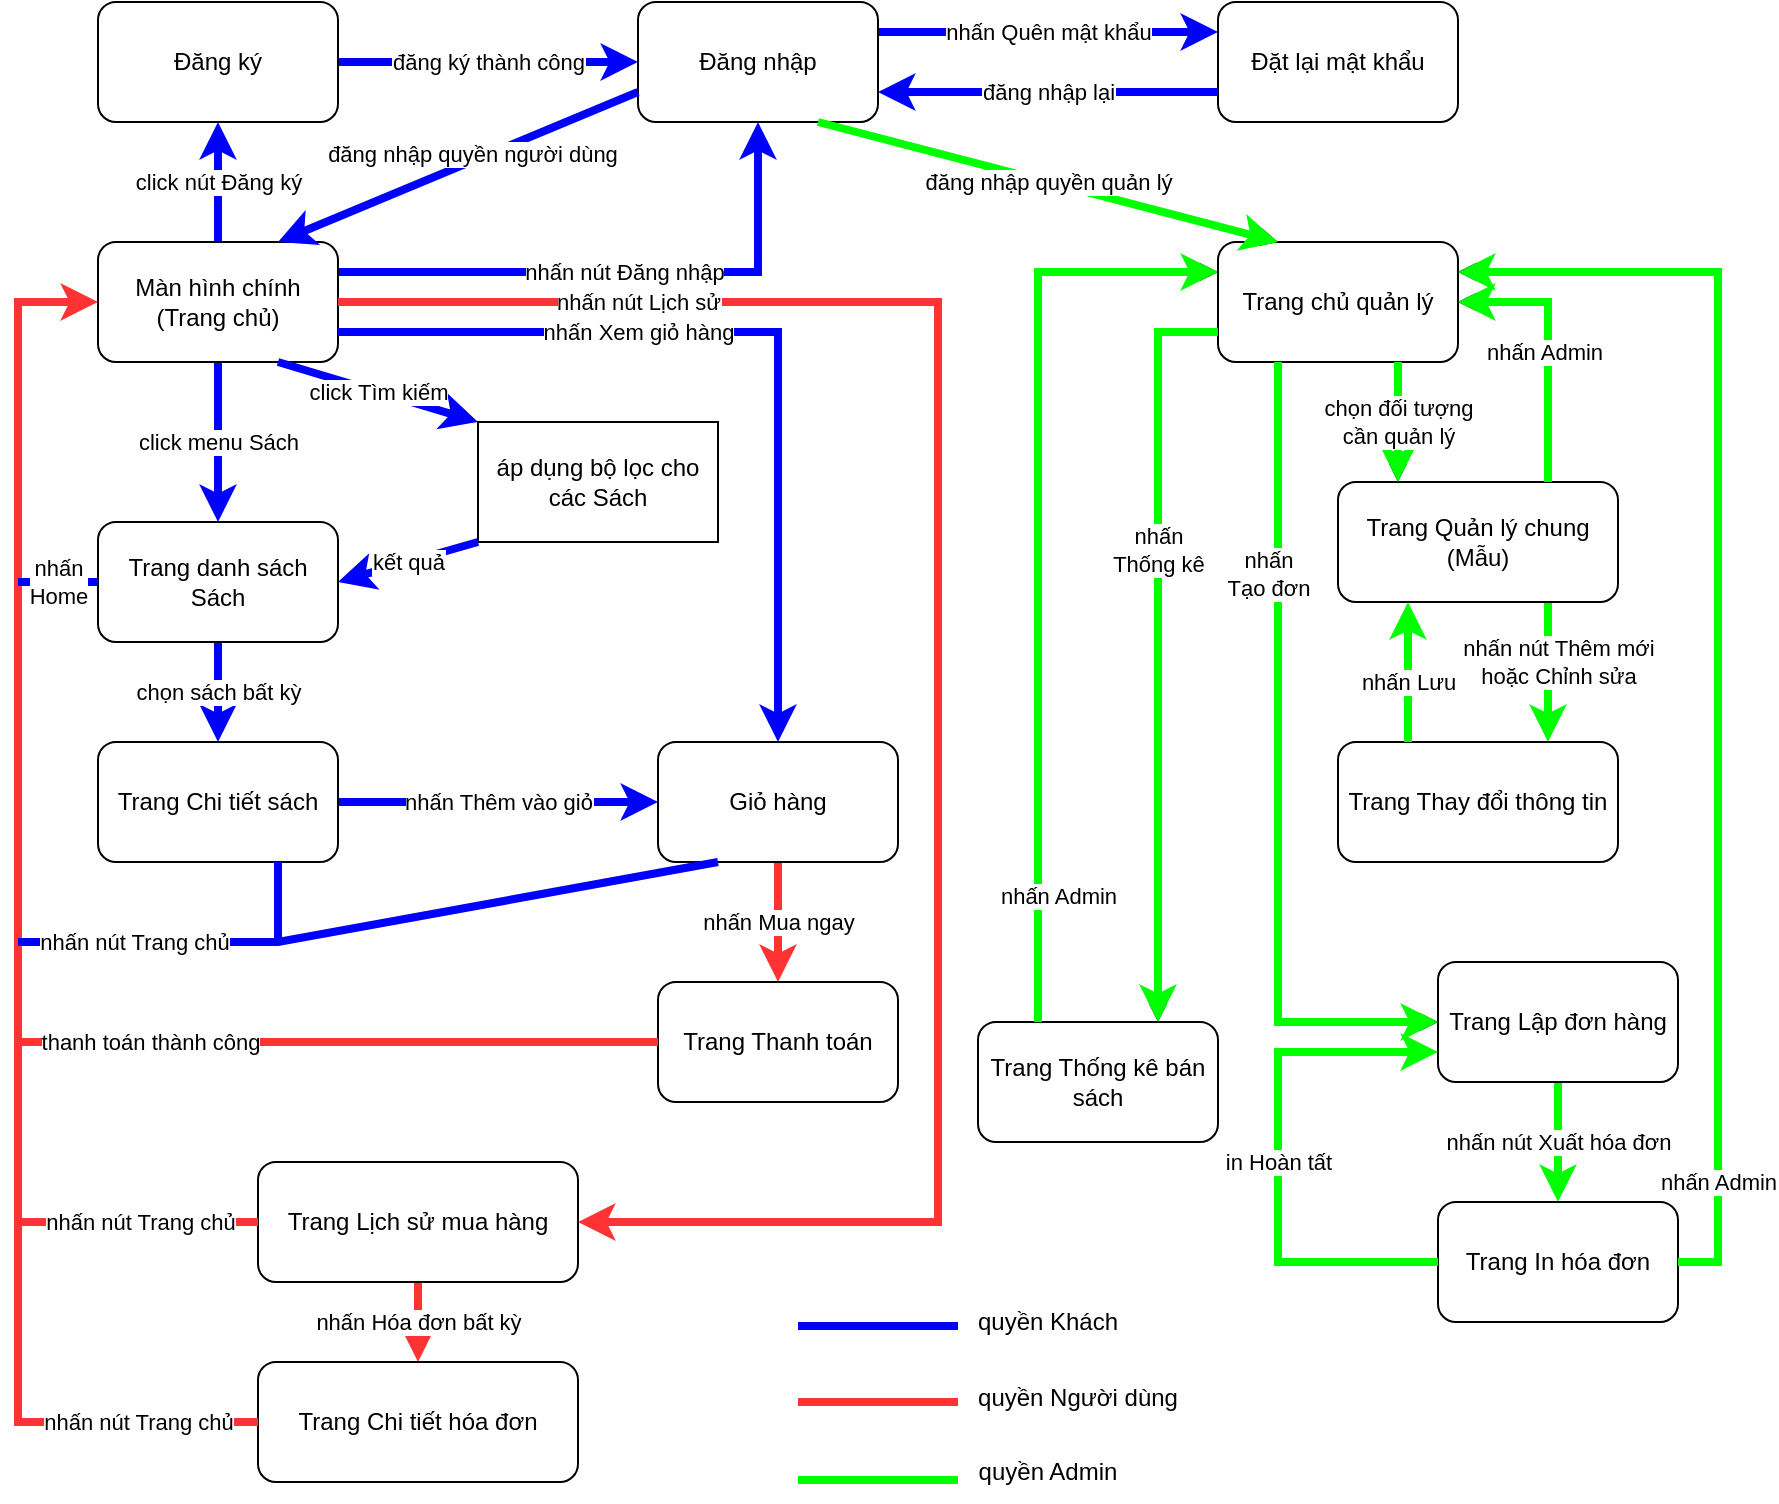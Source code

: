 <mxfile version="20.3.7" type="github">
  <diagram id="xaZp0-lInEIS3_UVOU08" name="Page-1">
    <mxGraphModel dx="976" dy="587" grid="1" gridSize="10" guides="1" tooltips="1" connect="1" arrows="1" fold="1" page="1" pageScale="1" pageWidth="850" pageHeight="1100" math="0" shadow="0">
      <root>
        <mxCell id="0" />
        <mxCell id="1" parent="0" />
        <mxCell id="3wHPNTOYspx9za74J0Ks-7" value="nhấn nút Đăng nhập" style="edgeStyle=orthogonalEdgeStyle;rounded=0;orthogonalLoop=1;jettySize=auto;html=1;exitX=1;exitY=0.25;exitDx=0;exitDy=0;strokeColor=#0000FF;strokeWidth=4;" parent="1" source="3wHPNTOYspx9za74J0Ks-2" target="3wHPNTOYspx9za74J0Ks-3" edge="1">
          <mxGeometry relative="1" as="geometry" />
        </mxCell>
        <mxCell id="3wHPNTOYspx9za74J0Ks-9" value="click nút Đăng ký" style="edgeStyle=orthogonalEdgeStyle;rounded=0;orthogonalLoop=1;jettySize=auto;html=1;strokeColor=#0000FF;strokeWidth=4;" parent="1" source="3wHPNTOYspx9za74J0Ks-2" target="3wHPNTOYspx9za74J0Ks-5" edge="1">
          <mxGeometry relative="1" as="geometry" />
        </mxCell>
        <mxCell id="3wHPNTOYspx9za74J0Ks-16" value="click menu Sách" style="edgeStyle=orthogonalEdgeStyle;rounded=0;orthogonalLoop=1;jettySize=auto;html=1;strokeColor=#0000FF;strokeWidth=4;" parent="1" source="3wHPNTOYspx9za74J0Ks-2" target="3wHPNTOYspx9za74J0Ks-6" edge="1">
          <mxGeometry relative="1" as="geometry" />
        </mxCell>
        <mxCell id="3wHPNTOYspx9za74J0Ks-2" value="Màn hình chính&lt;br&gt;(Trang chủ)" style="rounded=1;whiteSpace=wrap;html=1;" parent="1" vertex="1">
          <mxGeometry x="50" y="210" width="120" height="60" as="geometry" />
        </mxCell>
        <mxCell id="3wHPNTOYspx9za74J0Ks-11" value="nhấn Quên mật khẩu" style="edgeStyle=orthogonalEdgeStyle;rounded=0;orthogonalLoop=1;jettySize=auto;html=1;entryX=0;entryY=0.25;entryDx=0;entryDy=0;exitX=1;exitY=0.25;exitDx=0;exitDy=0;strokeColor=#0000FF;strokeWidth=4;" parent="1" source="3wHPNTOYspx9za74J0Ks-3" target="3wHPNTOYspx9za74J0Ks-4" edge="1">
          <mxGeometry relative="1" as="geometry" />
        </mxCell>
        <mxCell id="3wHPNTOYspx9za74J0Ks-3" value="Đăng nhập" style="rounded=1;whiteSpace=wrap;html=1;" parent="1" vertex="1">
          <mxGeometry x="320" y="90" width="120" height="60" as="geometry" />
        </mxCell>
        <mxCell id="3wHPNTOYspx9za74J0Ks-4" value="Đặt lại mật khẩu" style="rounded=1;whiteSpace=wrap;html=1;" parent="1" vertex="1">
          <mxGeometry x="610" y="90" width="120" height="60" as="geometry" />
        </mxCell>
        <mxCell id="3wHPNTOYspx9za74J0Ks-10" value="đăng ký thành công" style="edgeStyle=orthogonalEdgeStyle;rounded=0;orthogonalLoop=1;jettySize=auto;html=1;strokeColor=#0000FF;strokeWidth=4;" parent="1" source="3wHPNTOYspx9za74J0Ks-5" target="3wHPNTOYspx9za74J0Ks-3" edge="1">
          <mxGeometry relative="1" as="geometry" />
        </mxCell>
        <mxCell id="3wHPNTOYspx9za74J0Ks-5" value="Đăng ký" style="rounded=1;whiteSpace=wrap;html=1;" parent="1" vertex="1">
          <mxGeometry x="50" y="90" width="120" height="60" as="geometry" />
        </mxCell>
        <mxCell id="3wHPNTOYspx9za74J0Ks-22" value="chọn sách bất kỳ" style="edgeStyle=orthogonalEdgeStyle;rounded=0;orthogonalLoop=1;jettySize=auto;html=1;strokeColor=#0000FF;strokeWidth=4;" parent="1" source="3wHPNTOYspx9za74J0Ks-6" target="3wHPNTOYspx9za74J0Ks-21" edge="1">
          <mxGeometry relative="1" as="geometry" />
        </mxCell>
        <mxCell id="3wHPNTOYspx9za74J0Ks-6" value="Trang danh sách Sách" style="rounded=1;whiteSpace=wrap;html=1;" parent="1" vertex="1">
          <mxGeometry x="50" y="350" width="120" height="60" as="geometry" />
        </mxCell>
        <mxCell id="3wHPNTOYspx9za74J0Ks-8" value="đăng nhập quyền người dùng" style="endArrow=classic;html=1;rounded=0;exitX=0;exitY=0.75;exitDx=0;exitDy=0;entryX=0.75;entryY=0;entryDx=0;entryDy=0;strokeColor=#0000FF;strokeWidth=4;" parent="1" source="3wHPNTOYspx9za74J0Ks-3" target="3wHPNTOYspx9za74J0Ks-2" edge="1">
          <mxGeometry x="-0.092" y="-3" width="50" height="50" relative="1" as="geometry">
            <mxPoint x="400" y="320" as="sourcePoint" />
            <mxPoint x="450" y="270" as="targetPoint" />
            <Array as="points" />
            <mxPoint as="offset" />
          </mxGeometry>
        </mxCell>
        <mxCell id="3wHPNTOYspx9za74J0Ks-12" value="đăng nhập lại" style="endArrow=classic;html=1;rounded=0;entryX=1;entryY=0.75;entryDx=0;entryDy=0;exitX=0;exitY=0.75;exitDx=0;exitDy=0;strokeColor=#0000FF;strokeWidth=4;" parent="1" source="3wHPNTOYspx9za74J0Ks-4" target="3wHPNTOYspx9za74J0Ks-3" edge="1">
          <mxGeometry width="50" height="50" relative="1" as="geometry">
            <mxPoint x="400" y="320" as="sourcePoint" />
            <mxPoint x="450" y="270" as="targetPoint" />
          </mxGeometry>
        </mxCell>
        <mxCell id="3wHPNTOYspx9za74J0Ks-13" value="Trang chủ quản lý" style="rounded=1;whiteSpace=wrap;html=1;" parent="1" vertex="1">
          <mxGeometry x="610" y="210" width="120" height="60" as="geometry" />
        </mxCell>
        <mxCell id="3wHPNTOYspx9za74J0Ks-14" value="đăng nhập quyền quản lý" style="endArrow=classic;html=1;rounded=0;exitX=0.75;exitY=1;exitDx=0;exitDy=0;entryX=0.25;entryY=0;entryDx=0;entryDy=0;" parent="1" source="3wHPNTOYspx9za74J0Ks-3" target="3wHPNTOYspx9za74J0Ks-13" edge="1">
          <mxGeometry width="50" height="50" relative="1" as="geometry">
            <mxPoint x="420" y="340" as="sourcePoint" />
            <mxPoint x="470" y="290" as="targetPoint" />
          </mxGeometry>
        </mxCell>
        <mxCell id="3wHPNTOYspx9za74J0Ks-17" value="áp dụng bộ lọc cho các Sách" style="rounded=0;whiteSpace=wrap;html=1;" parent="1" vertex="1">
          <mxGeometry x="240" y="300" width="120" height="60" as="geometry" />
        </mxCell>
        <mxCell id="3wHPNTOYspx9za74J0Ks-18" value="click Tìm kiếm" style="endArrow=classic;html=1;rounded=0;exitX=0.75;exitY=1;exitDx=0;exitDy=0;entryX=0;entryY=0;entryDx=0;entryDy=0;strokeColor=#0000FF;strokeWidth=4;" parent="1" source="3wHPNTOYspx9za74J0Ks-2" target="3wHPNTOYspx9za74J0Ks-17" edge="1">
          <mxGeometry width="50" height="50" relative="1" as="geometry">
            <mxPoint x="400" y="310" as="sourcePoint" />
            <mxPoint x="450" y="260" as="targetPoint" />
          </mxGeometry>
        </mxCell>
        <mxCell id="3wHPNTOYspx9za74J0Ks-20" value="kết quả" style="endArrow=classic;html=1;rounded=0;exitX=0;exitY=1;exitDx=0;exitDy=0;entryX=1;entryY=0.5;entryDx=0;entryDy=0;strokeColor=#0000FF;strokeWidth=4;" parent="1" source="3wHPNTOYspx9za74J0Ks-17" target="3wHPNTOYspx9za74J0Ks-6" edge="1">
          <mxGeometry width="50" height="50" relative="1" as="geometry">
            <mxPoint x="400" y="310" as="sourcePoint" />
            <mxPoint x="450" y="260" as="targetPoint" />
          </mxGeometry>
        </mxCell>
        <mxCell id="3wHPNTOYspx9za74J0Ks-24" value="nhấn Thêm vào giỏ" style="edgeStyle=orthogonalEdgeStyle;rounded=0;orthogonalLoop=1;jettySize=auto;html=1;strokeColor=#0000FF;strokeWidth=4;" parent="1" source="3wHPNTOYspx9za74J0Ks-21" target="3wHPNTOYspx9za74J0Ks-23" edge="1">
          <mxGeometry relative="1" as="geometry" />
        </mxCell>
        <mxCell id="3wHPNTOYspx9za74J0Ks-21" value="Trang Chi tiết sách" style="rounded=1;whiteSpace=wrap;html=1;" parent="1" vertex="1">
          <mxGeometry x="50" y="460" width="120" height="60" as="geometry" />
        </mxCell>
        <mxCell id="3wHPNTOYspx9za74J0Ks-27" value="nhấn Mua ngay" style="edgeStyle=orthogonalEdgeStyle;rounded=0;orthogonalLoop=1;jettySize=auto;html=1;strokeColor=#FF3333;strokeWidth=4;" parent="1" source="3wHPNTOYspx9za74J0Ks-23" target="3wHPNTOYspx9za74J0Ks-26" edge="1">
          <mxGeometry relative="1" as="geometry" />
        </mxCell>
        <mxCell id="3wHPNTOYspx9za74J0Ks-23" value="Giỏ hàng" style="rounded=1;whiteSpace=wrap;html=1;" parent="1" vertex="1">
          <mxGeometry x="330" y="460" width="120" height="60" as="geometry" />
        </mxCell>
        <mxCell id="3wHPNTOYspx9za74J0Ks-25" value="nhấn Xem giỏ hàng" style="endArrow=classic;html=1;rounded=0;exitX=1;exitY=0.75;exitDx=0;exitDy=0;entryX=0.5;entryY=0;entryDx=0;entryDy=0;strokeColor=#0000FF;strokeWidth=4;" parent="1" source="3wHPNTOYspx9za74J0Ks-2" target="3wHPNTOYspx9za74J0Ks-23" edge="1">
          <mxGeometry x="-0.294" width="50" height="50" relative="1" as="geometry">
            <mxPoint x="400" y="410" as="sourcePoint" />
            <mxPoint x="450" y="360" as="targetPoint" />
            <Array as="points">
              <mxPoint x="390" y="255" />
            </Array>
            <mxPoint as="offset" />
          </mxGeometry>
        </mxCell>
        <mxCell id="3wHPNTOYspx9za74J0Ks-26" value="Trang Thanh toán" style="rounded=1;whiteSpace=wrap;html=1;" parent="1" vertex="1">
          <mxGeometry x="330" y="580" width="120" height="60" as="geometry" />
        </mxCell>
        <mxCell id="3wHPNTOYspx9za74J0Ks-28" value="thanh toán thành công" style="endArrow=classic;html=1;rounded=0;exitX=0;exitY=0.5;exitDx=0;exitDy=0;entryX=0;entryY=0.5;entryDx=0;entryDy=0;strokeColor=#FF3333;strokeWidth=4;" parent="1" source="3wHPNTOYspx9za74J0Ks-26" target="3wHPNTOYspx9za74J0Ks-2" edge="1">
          <mxGeometry x="-0.304" width="50" height="50" relative="1" as="geometry">
            <mxPoint x="400" y="510" as="sourcePoint" />
            <mxPoint x="450" y="460" as="targetPoint" />
            <Array as="points">
              <mxPoint x="10" y="610" />
              <mxPoint x="10" y="240" />
            </Array>
            <mxPoint as="offset" />
          </mxGeometry>
        </mxCell>
        <mxCell id="3wHPNTOYspx9za74J0Ks-32" value="nhấn nút Trang chủ" style="endArrow=none;html=1;rounded=0;exitX=0.25;exitY=1;exitDx=0;exitDy=0;strokeColor=#0000FF;strokeWidth=4;" parent="1" source="3wHPNTOYspx9za74J0Ks-23" edge="1">
          <mxGeometry x="0.673" width="50" height="50" relative="1" as="geometry">
            <mxPoint x="420" y="510" as="sourcePoint" />
            <mxPoint x="10" y="560" as="targetPoint" />
            <Array as="points">
              <mxPoint x="140" y="560" />
            </Array>
            <mxPoint as="offset" />
          </mxGeometry>
        </mxCell>
        <mxCell id="3wHPNTOYspx9za74J0Ks-33" value="" style="endArrow=none;html=1;rounded=0;exitX=0.75;exitY=1;exitDx=0;exitDy=0;strokeColor=#0000FF;strokeWidth=4;" parent="1" source="3wHPNTOYspx9za74J0Ks-21" edge="1">
          <mxGeometry width="50" height="50" relative="1" as="geometry">
            <mxPoint x="420" y="510" as="sourcePoint" />
            <mxPoint x="140" y="560" as="targetPoint" />
            <Array as="points">
              <mxPoint x="140" y="560" />
            </Array>
          </mxGeometry>
        </mxCell>
        <mxCell id="3wHPNTOYspx9za74J0Ks-35" value="nhấn&lt;br&gt;Home" style="endArrow=none;html=1;rounded=0;exitX=0;exitY=0.5;exitDx=0;exitDy=0;strokeColor=#0000FF;strokeWidth=4;" parent="1" source="3wHPNTOYspx9za74J0Ks-6" edge="1">
          <mxGeometry width="50" height="50" relative="1" as="geometry">
            <mxPoint x="420" y="410" as="sourcePoint" />
            <mxPoint x="10" y="380" as="targetPoint" />
            <mxPoint as="offset" />
          </mxGeometry>
        </mxCell>
        <mxCell id="3wHPNTOYspx9za74J0Ks-40" value="nhấn Hóa đơn bất kỳ" style="edgeStyle=orthogonalEdgeStyle;rounded=0;orthogonalLoop=1;jettySize=auto;html=1;strokeWidth=4;strokeColor=#FF3333;" parent="1" source="3wHPNTOYspx9za74J0Ks-38" target="3wHPNTOYspx9za74J0Ks-39" edge="1">
          <mxGeometry relative="1" as="geometry" />
        </mxCell>
        <mxCell id="3wHPNTOYspx9za74J0Ks-38" value="Trang Lịch sử mua hàng" style="rounded=1;whiteSpace=wrap;html=1;" parent="1" vertex="1">
          <mxGeometry x="130" y="670" width="160" height="60" as="geometry" />
        </mxCell>
        <mxCell id="3wHPNTOYspx9za74J0Ks-39" value="Trang Chi tiết hóa đơn" style="rounded=1;whiteSpace=wrap;html=1;" parent="1" vertex="1">
          <mxGeometry x="130" y="770" width="160" height="60" as="geometry" />
        </mxCell>
        <mxCell id="3wHPNTOYspx9za74J0Ks-41" value="nhấn nút Lịch sử" style="endArrow=classic;html=1;rounded=0;exitX=1;exitY=0.5;exitDx=0;exitDy=0;entryX=1;entryY=0.5;entryDx=0;entryDy=0;strokeColor=#FF3333;strokeWidth=4;" parent="1" source="3wHPNTOYspx9za74J0Ks-2" target="3wHPNTOYspx9za74J0Ks-38" edge="1">
          <mxGeometry x="-0.681" width="50" height="50" relative="1" as="geometry">
            <mxPoint x="410" y="470" as="sourcePoint" />
            <mxPoint x="460" y="420" as="targetPoint" />
            <Array as="points">
              <mxPoint x="470" y="240" />
              <mxPoint x="470" y="700" />
            </Array>
            <mxPoint as="offset" />
          </mxGeometry>
        </mxCell>
        <mxCell id="3wHPNTOYspx9za74J0Ks-42" value="nhấn nút Trang chủ" style="endArrow=none;html=1;rounded=0;entryX=0;entryY=0.5;entryDx=0;entryDy=0;strokeColor=#FF3333;strokeWidth=4;" parent="1" target="3wHPNTOYspx9za74J0Ks-39" edge="1">
          <mxGeometry x="0.613" width="50" height="50" relative="1" as="geometry">
            <mxPoint x="10" y="610" as="sourcePoint" />
            <mxPoint x="290" y="620" as="targetPoint" />
            <Array as="points">
              <mxPoint x="10" y="800" />
            </Array>
            <mxPoint as="offset" />
          </mxGeometry>
        </mxCell>
        <mxCell id="3wHPNTOYspx9za74J0Ks-43" value="" style="endArrow=none;html=1;rounded=0;exitX=0;exitY=0.5;exitDx=0;exitDy=0;strokeColor=#FF3333;strokeWidth=4;" parent="1" source="3wHPNTOYspx9za74J0Ks-38" edge="1">
          <mxGeometry width="50" height="50" relative="1" as="geometry">
            <mxPoint x="240" y="670" as="sourcePoint" />
            <mxPoint x="10" y="700" as="targetPoint" />
          </mxGeometry>
        </mxCell>
        <mxCell id="3wHPNTOYspx9za74J0Ks-44" value="nhấn nút Trang chủ" style="edgeLabel;html=1;align=center;verticalAlign=middle;resizable=0;points=[];" parent="3wHPNTOYspx9za74J0Ks-43" vertex="1" connectable="0">
          <mxGeometry x="-0.34" y="2" relative="1" as="geometry">
            <mxPoint x="-20" y="-2" as="offset" />
          </mxGeometry>
        </mxCell>
        <mxCell id="3wHPNTOYspx9za74J0Ks-51" value="Trang Thống kê bán sách" style="rounded=1;whiteSpace=wrap;html=1;" parent="1" vertex="1">
          <mxGeometry x="490" y="600" width="120" height="60" as="geometry" />
        </mxCell>
        <mxCell id="3wHPNTOYspx9za74J0Ks-54" value="nhấn nút Xuất hóa đơn" style="edgeStyle=orthogonalEdgeStyle;rounded=0;orthogonalLoop=1;jettySize=auto;html=1;strokeColor=#00FF00;strokeWidth=4;" parent="1" source="3wHPNTOYspx9za74J0Ks-52" target="3wHPNTOYspx9za74J0Ks-53" edge="1">
          <mxGeometry relative="1" as="geometry" />
        </mxCell>
        <mxCell id="3wHPNTOYspx9za74J0Ks-52" value="Trang Lập đơn hàng" style="rounded=1;whiteSpace=wrap;html=1;" parent="1" vertex="1">
          <mxGeometry x="720" y="570" width="120" height="60" as="geometry" />
        </mxCell>
        <mxCell id="3wHPNTOYspx9za74J0Ks-53" value="Trang In hóa đơn" style="whiteSpace=wrap;html=1;rounded=1;" parent="1" vertex="1">
          <mxGeometry x="720" y="690" width="120" height="60" as="geometry" />
        </mxCell>
        <mxCell id="3wHPNTOYspx9za74J0Ks-72" value="nhấn nút Thêm mới&lt;br&gt;hoặc Chỉnh sửa" style="edgeStyle=orthogonalEdgeStyle;rounded=0;orthogonalLoop=1;jettySize=auto;html=1;exitX=0.75;exitY=1;exitDx=0;exitDy=0;entryX=0.75;entryY=0;entryDx=0;entryDy=0;strokeColor=#00FF00;strokeWidth=4;" parent="1" source="3wHPNTOYspx9za74J0Ks-55" target="3wHPNTOYspx9za74J0Ks-64" edge="1">
          <mxGeometry x="-0.143" y="5" relative="1" as="geometry">
            <mxPoint as="offset" />
          </mxGeometry>
        </mxCell>
        <mxCell id="3wHPNTOYspx9za74J0Ks-55" value="Trang Quản lý chung (Mẫu)" style="rounded=1;whiteSpace=wrap;html=1;" parent="1" vertex="1">
          <mxGeometry x="670" y="330" width="140" height="60" as="geometry" />
        </mxCell>
        <mxCell id="3wHPNTOYspx9za74J0Ks-56" value="" style="endArrow=classic;html=1;rounded=0;exitX=0;exitY=0.75;exitDx=0;exitDy=0;entryX=0.75;entryY=0;entryDx=0;entryDy=0;" parent="1" source="3wHPNTOYspx9za74J0Ks-13" target="3wHPNTOYspx9za74J0Ks-51" edge="1">
          <mxGeometry width="50" height="50" relative="1" as="geometry">
            <mxPoint x="550" y="450" as="sourcePoint" />
            <mxPoint x="600" y="400" as="targetPoint" />
            <Array as="points">
              <mxPoint x="580" y="255" />
              <mxPoint x="580" y="520" />
            </Array>
          </mxGeometry>
        </mxCell>
        <mxCell id="3wHPNTOYspx9za74J0Ks-57" value="nhấn&lt;br&gt;Thống kê" style="edgeLabel;html=1;align=center;verticalAlign=middle;resizable=0;points=[];" parent="3wHPNTOYspx9za74J0Ks-56" vertex="1" connectable="0">
          <mxGeometry x="-0.783" y="-2" relative="1" as="geometry">
            <mxPoint x="2" y="98" as="offset" />
          </mxGeometry>
        </mxCell>
        <mxCell id="3wHPNTOYspx9za74J0Ks-58" value="" style="endArrow=classic;html=1;rounded=0;exitX=0.25;exitY=1;exitDx=0;exitDy=0;entryX=0;entryY=0.5;entryDx=0;entryDy=0;" parent="1" source="3wHPNTOYspx9za74J0Ks-13" target="3wHPNTOYspx9za74J0Ks-52" edge="1">
          <mxGeometry width="50" height="50" relative="1" as="geometry">
            <mxPoint x="550" y="450" as="sourcePoint" />
            <mxPoint x="600" y="400" as="targetPoint" />
            <Array as="points">
              <mxPoint x="640" y="600" />
            </Array>
          </mxGeometry>
        </mxCell>
        <mxCell id="3wHPNTOYspx9za74J0Ks-59" value="nhấn&lt;br&gt;Tạo đơn" style="edgeLabel;html=1;align=center;verticalAlign=middle;resizable=0;points=[];" parent="3wHPNTOYspx9za74J0Ks-58" vertex="1" connectable="0">
          <mxGeometry x="-0.234" relative="1" as="geometry">
            <mxPoint x="-5" y="-51" as="offset" />
          </mxGeometry>
        </mxCell>
        <mxCell id="3wHPNTOYspx9za74J0Ks-61" value="" style="endArrow=classic;html=1;rounded=0;exitX=0.25;exitY=0;exitDx=0;exitDy=0;entryX=0;entryY=0.25;entryDx=0;entryDy=0;" parent="1" source="3wHPNTOYspx9za74J0Ks-51" target="3wHPNTOYspx9za74J0Ks-13" edge="1">
          <mxGeometry width="50" height="50" relative="1" as="geometry">
            <mxPoint x="550" y="440" as="sourcePoint" />
            <mxPoint x="600" y="390" as="targetPoint" />
            <Array as="points">
              <mxPoint x="520" y="225" />
            </Array>
          </mxGeometry>
        </mxCell>
        <mxCell id="3wHPNTOYspx9za74J0Ks-62" value="nhấn Admin" style="edgeLabel;html=1;align=center;verticalAlign=middle;resizable=0;points=[];" parent="3wHPNTOYspx9za74J0Ks-61" vertex="1" connectable="0">
          <mxGeometry x="-0.728" y="3" relative="1" as="geometry">
            <mxPoint x="13" as="offset" />
          </mxGeometry>
        </mxCell>
        <mxCell id="3wHPNTOYspx9za74J0Ks-63" value="chọn đối tượng&lt;br&gt;cần quản lý" style="endArrow=classic;html=1;rounded=0;exitX=0.75;exitY=1;exitDx=0;exitDy=0;" parent="1" source="3wHPNTOYspx9za74J0Ks-13" edge="1">
          <mxGeometry width="50" height="50" relative="1" as="geometry">
            <mxPoint x="730" y="430" as="sourcePoint" />
            <mxPoint x="700" y="330" as="targetPoint" />
          </mxGeometry>
        </mxCell>
        <mxCell id="3wHPNTOYspx9za74J0Ks-64" value="Trang Thay đổi thông tin" style="rounded=1;whiteSpace=wrap;html=1;" parent="1" vertex="1">
          <mxGeometry x="670" y="460" width="140" height="60" as="geometry" />
        </mxCell>
        <mxCell id="3wHPNTOYspx9za74J0Ks-66" value="nhấn Lưu" style="endArrow=classic;html=1;rounded=0;exitX=0.25;exitY=0;exitDx=0;exitDy=0;entryX=0.25;entryY=1;entryDx=0;entryDy=0;strokeColor=#00FF00;strokeWidth=4;" parent="1" source="3wHPNTOYspx9za74J0Ks-64" target="3wHPNTOYspx9za74J0Ks-55" edge="1">
          <mxGeometry x="-0.143" width="50" height="50" relative="1" as="geometry">
            <mxPoint x="748" y="461" as="sourcePoint" />
            <mxPoint x="748" y="391" as="targetPoint" />
            <Array as="points" />
            <mxPoint as="offset" />
          </mxGeometry>
        </mxCell>
        <mxCell id="3wHPNTOYspx9za74J0Ks-67" value="" style="endArrow=classic;html=1;rounded=0;entryX=1;entryY=0.5;entryDx=0;entryDy=0;exitX=0.75;exitY=0;exitDx=0;exitDy=0;" parent="1" source="3wHPNTOYspx9za74J0Ks-55" target="3wHPNTOYspx9za74J0Ks-13" edge="1">
          <mxGeometry width="50" height="50" relative="1" as="geometry">
            <mxPoint x="730" y="430" as="sourcePoint" />
            <mxPoint x="780" y="380" as="targetPoint" />
            <Array as="points">
              <mxPoint x="775" y="240" />
            </Array>
          </mxGeometry>
        </mxCell>
        <mxCell id="3wHPNTOYspx9za74J0Ks-68" value="nhấn Admin" style="edgeLabel;html=1;align=center;verticalAlign=middle;resizable=0;points=[];" parent="3wHPNTOYspx9za74J0Ks-67" vertex="1" connectable="0">
          <mxGeometry x="-0.035" y="2" relative="1" as="geometry">
            <mxPoint as="offset" />
          </mxGeometry>
        </mxCell>
        <mxCell id="3wHPNTOYspx9za74J0Ks-69" value="" style="endArrow=classic;html=1;rounded=0;entryX=1;entryY=0.25;entryDx=0;entryDy=0;exitX=1;exitY=0.5;exitDx=0;exitDy=0;" parent="1" source="3wHPNTOYspx9za74J0Ks-53" target="3wHPNTOYspx9za74J0Ks-13" edge="1">
          <mxGeometry width="50" height="50" relative="1" as="geometry">
            <mxPoint x="730" y="430" as="sourcePoint" />
            <mxPoint x="780" y="380" as="targetPoint" />
            <Array as="points">
              <mxPoint x="860" y="720" />
              <mxPoint x="860" y="225" />
            </Array>
          </mxGeometry>
        </mxCell>
        <mxCell id="3wHPNTOYspx9za74J0Ks-70" value="nhấn Admin" style="edgeLabel;html=1;align=center;verticalAlign=middle;resizable=0;points=[];" parent="3wHPNTOYspx9za74J0Ks-69" vertex="1" connectable="0">
          <mxGeometry x="-0.862" relative="1" as="geometry">
            <mxPoint y="-16" as="offset" />
          </mxGeometry>
        </mxCell>
        <mxCell id="3wHPNTOYspx9za74J0Ks-71" value="in Hoàn tất" style="endArrow=classic;html=1;rounded=0;exitX=0;exitY=0.5;exitDx=0;exitDy=0;entryX=0;entryY=0.75;entryDx=0;entryDy=0;strokeColor=#00FF00;strokeWidth=4;" parent="1" source="3wHPNTOYspx9za74J0Ks-53" target="3wHPNTOYspx9za74J0Ks-52" edge="1">
          <mxGeometry x="-0.019" width="50" height="50" relative="1" as="geometry">
            <mxPoint x="710" y="500" as="sourcePoint" />
            <mxPoint x="760" y="450" as="targetPoint" />
            <Array as="points">
              <mxPoint x="640" y="720" />
              <mxPoint x="640" y="615" />
            </Array>
            <mxPoint as="offset" />
          </mxGeometry>
        </mxCell>
        <mxCell id="tGaLDrCfx4v8jaQWxYW3-1" value="đăng nhập quyền quản lý" style="endArrow=classic;html=1;rounded=0;exitX=0.75;exitY=1;exitDx=0;exitDy=0;entryX=0.25;entryY=0;entryDx=0;entryDy=0;strokeColor=#00FF00;strokeWidth=4;" edge="1" parent="1">
          <mxGeometry width="50" height="50" relative="1" as="geometry">
            <mxPoint x="410" y="150" as="sourcePoint" />
            <mxPoint x="640" y="210" as="targetPoint" />
          </mxGeometry>
        </mxCell>
        <mxCell id="tGaLDrCfx4v8jaQWxYW3-2" value="" style="endArrow=classic;html=1;rounded=0;entryX=1;entryY=0.25;entryDx=0;entryDy=0;exitX=1;exitY=0.5;exitDx=0;exitDy=0;strokeColor=#00FF00;strokeWidth=4;" edge="1" parent="1">
          <mxGeometry width="50" height="50" relative="1" as="geometry">
            <mxPoint x="840" y="720" as="sourcePoint" />
            <mxPoint x="730" y="225" as="targetPoint" />
            <Array as="points">
              <mxPoint x="860" y="720" />
              <mxPoint x="860" y="225" />
            </Array>
          </mxGeometry>
        </mxCell>
        <mxCell id="tGaLDrCfx4v8jaQWxYW3-3" value="nhấn Admin" style="edgeLabel;html=1;align=center;verticalAlign=middle;resizable=0;points=[];" vertex="1" connectable="0" parent="tGaLDrCfx4v8jaQWxYW3-2">
          <mxGeometry x="-0.862" relative="1" as="geometry">
            <mxPoint y="-16" as="offset" />
          </mxGeometry>
        </mxCell>
        <mxCell id="tGaLDrCfx4v8jaQWxYW3-4" value="" style="endArrow=classic;html=1;rounded=0;entryX=1;entryY=0.5;entryDx=0;entryDy=0;exitX=0.75;exitY=0;exitDx=0;exitDy=0;strokeColor=#00FF00;strokeWidth=4;" edge="1" parent="1">
          <mxGeometry width="50" height="50" relative="1" as="geometry">
            <mxPoint x="775" y="330" as="sourcePoint" />
            <mxPoint x="730" y="240" as="targetPoint" />
            <Array as="points">
              <mxPoint x="775" y="240" />
            </Array>
          </mxGeometry>
        </mxCell>
        <mxCell id="tGaLDrCfx4v8jaQWxYW3-5" value="nhấn Admin" style="edgeLabel;html=1;align=center;verticalAlign=middle;resizable=0;points=[];" vertex="1" connectable="0" parent="tGaLDrCfx4v8jaQWxYW3-4">
          <mxGeometry x="-0.035" y="2" relative="1" as="geometry">
            <mxPoint as="offset" />
          </mxGeometry>
        </mxCell>
        <mxCell id="tGaLDrCfx4v8jaQWxYW3-6" value="chọn đối tượng&lt;br&gt;cần quản lý" style="endArrow=classic;html=1;rounded=0;exitX=0.75;exitY=1;exitDx=0;exitDy=0;strokeColor=#00FF00;strokeWidth=4;" edge="1" parent="1">
          <mxGeometry width="50" height="50" relative="1" as="geometry">
            <mxPoint x="700" y="270" as="sourcePoint" />
            <mxPoint x="700" y="330" as="targetPoint" />
          </mxGeometry>
        </mxCell>
        <mxCell id="tGaLDrCfx4v8jaQWxYW3-7" value="" style="endArrow=classic;html=1;rounded=0;exitX=0.25;exitY=1;exitDx=0;exitDy=0;entryX=0;entryY=0.5;entryDx=0;entryDy=0;strokeColor=#00FF00;strokeWidth=4;" edge="1" parent="1">
          <mxGeometry width="50" height="50" relative="1" as="geometry">
            <mxPoint x="640" y="270" as="sourcePoint" />
            <mxPoint x="720" y="600" as="targetPoint" />
            <Array as="points">
              <mxPoint x="640" y="600" />
            </Array>
          </mxGeometry>
        </mxCell>
        <mxCell id="tGaLDrCfx4v8jaQWxYW3-8" value="nhấn&lt;br&gt;Tạo đơn" style="edgeLabel;html=1;align=center;verticalAlign=middle;resizable=0;points=[];" vertex="1" connectable="0" parent="tGaLDrCfx4v8jaQWxYW3-7">
          <mxGeometry x="-0.234" relative="1" as="geometry">
            <mxPoint x="-5" y="-51" as="offset" />
          </mxGeometry>
        </mxCell>
        <mxCell id="tGaLDrCfx4v8jaQWxYW3-9" value="" style="endArrow=classic;html=1;rounded=0;exitX=0;exitY=0.75;exitDx=0;exitDy=0;entryX=0.75;entryY=0;entryDx=0;entryDy=0;strokeColor=#00FF00;strokeWidth=4;" edge="1" parent="1">
          <mxGeometry width="50" height="50" relative="1" as="geometry">
            <mxPoint x="610" y="255" as="sourcePoint" />
            <mxPoint x="580" y="600" as="targetPoint" />
            <Array as="points">
              <mxPoint x="580" y="255" />
              <mxPoint x="580" y="520" />
            </Array>
          </mxGeometry>
        </mxCell>
        <mxCell id="tGaLDrCfx4v8jaQWxYW3-10" value="nhấn&lt;br&gt;Thống kê" style="edgeLabel;html=1;align=center;verticalAlign=middle;resizable=0;points=[];" vertex="1" connectable="0" parent="tGaLDrCfx4v8jaQWxYW3-9">
          <mxGeometry x="-0.783" y="-2" relative="1" as="geometry">
            <mxPoint x="2" y="98" as="offset" />
          </mxGeometry>
        </mxCell>
        <mxCell id="tGaLDrCfx4v8jaQWxYW3-11" value="" style="endArrow=classic;html=1;rounded=0;exitX=0.25;exitY=0;exitDx=0;exitDy=0;entryX=0;entryY=0.25;entryDx=0;entryDy=0;strokeColor=#00FF00;strokeWidth=4;" edge="1" parent="1">
          <mxGeometry width="50" height="50" relative="1" as="geometry">
            <mxPoint x="520" y="600" as="sourcePoint" />
            <mxPoint x="610" y="225" as="targetPoint" />
            <Array as="points">
              <mxPoint x="520" y="225" />
            </Array>
          </mxGeometry>
        </mxCell>
        <mxCell id="tGaLDrCfx4v8jaQWxYW3-12" value="nhấn Admin" style="edgeLabel;html=1;align=center;verticalAlign=middle;resizable=0;points=[];" vertex="1" connectable="0" parent="tGaLDrCfx4v8jaQWxYW3-11">
          <mxGeometry x="-0.728" y="3" relative="1" as="geometry">
            <mxPoint x="13" as="offset" />
          </mxGeometry>
        </mxCell>
        <mxCell id="tGaLDrCfx4v8jaQWxYW3-20" value="" style="endArrow=none;html=1;rounded=0;strokeColor=#0000FF;strokeWidth=4;" edge="1" parent="1">
          <mxGeometry width="50" height="50" relative="1" as="geometry">
            <mxPoint x="400" y="752" as="sourcePoint" />
            <mxPoint x="480" y="752" as="targetPoint" />
          </mxGeometry>
        </mxCell>
        <mxCell id="tGaLDrCfx4v8jaQWxYW3-21" value="" style="endArrow=none;html=1;rounded=0;strokeColor=#00FF00;strokeWidth=4;" edge="1" parent="1">
          <mxGeometry width="50" height="50" relative="1" as="geometry">
            <mxPoint x="400" y="829" as="sourcePoint" />
            <mxPoint x="480" y="829" as="targetPoint" />
          </mxGeometry>
        </mxCell>
        <mxCell id="tGaLDrCfx4v8jaQWxYW3-22" value="" style="endArrow=none;html=1;rounded=0;strokeColor=#FF3333;strokeWidth=4;" edge="1" parent="1">
          <mxGeometry width="50" height="50" relative="1" as="geometry">
            <mxPoint x="400" y="790" as="sourcePoint" />
            <mxPoint x="480" y="790" as="targetPoint" />
          </mxGeometry>
        </mxCell>
        <mxCell id="tGaLDrCfx4v8jaQWxYW3-23" value="quyền Khách" style="text;html=1;strokeColor=none;fillColor=none;align=center;verticalAlign=middle;whiteSpace=wrap;rounded=0;" vertex="1" parent="1">
          <mxGeometry x="480" y="735" width="90" height="30" as="geometry" />
        </mxCell>
        <mxCell id="tGaLDrCfx4v8jaQWxYW3-91" value="quyền Người dùng" style="text;html=1;strokeColor=none;fillColor=none;align=center;verticalAlign=middle;whiteSpace=wrap;rounded=0;" vertex="1" parent="1">
          <mxGeometry x="480" y="773" width="120" height="30" as="geometry" />
        </mxCell>
        <mxCell id="tGaLDrCfx4v8jaQWxYW3-92" value="quyền Admin" style="text;html=1;strokeColor=none;fillColor=none;align=center;verticalAlign=middle;whiteSpace=wrap;rounded=0;" vertex="1" parent="1">
          <mxGeometry x="480" y="810" width="90" height="30" as="geometry" />
        </mxCell>
      </root>
    </mxGraphModel>
  </diagram>
</mxfile>
